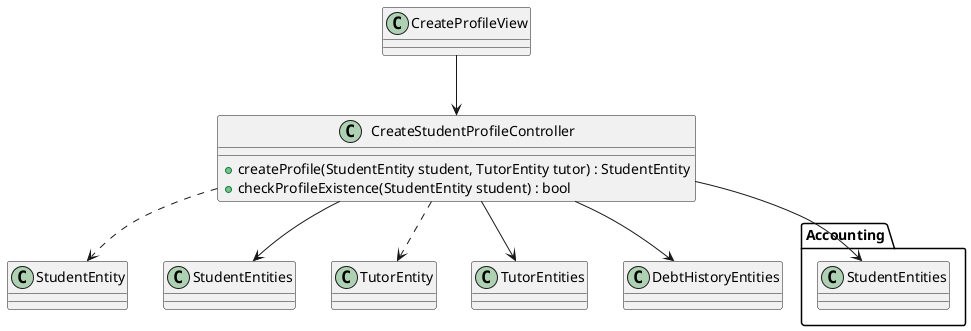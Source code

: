 @startuml

class CreateStudentProfileController{
    + createProfile(StudentEntity student, TutorEntity tutor) : StudentEntity
    + checkProfileExistence(StudentEntity student) : bool
}

CreateProfileView --> CreateStudentProfileController

CreateStudentProfileController ..> StudentEntity
CreateStudentProfileController --> StudentEntities
CreateStudentProfileController ..> TutorEntity
CreateStudentProfileController --> TutorEntities
CreateStudentProfileController --> DebtHistoryEntities
CreateStudentProfileController --> Accounting.StudentEntities


newpage

class PayTariffController{
    + payTariff(TransactionEntity transaction) : TransactionEntity
}

CollectTariffView --> PayTariffController

PayTariffController ..> TransactionEntity
PayTariffController --> StudentEntities
PayTariffController ..> CashierEntity
PayTariffController --> DebHistoryEntities
PayTariffController ..> DebHistoryEntity
PayTariffController --> PrintDocumentsController

@enduml